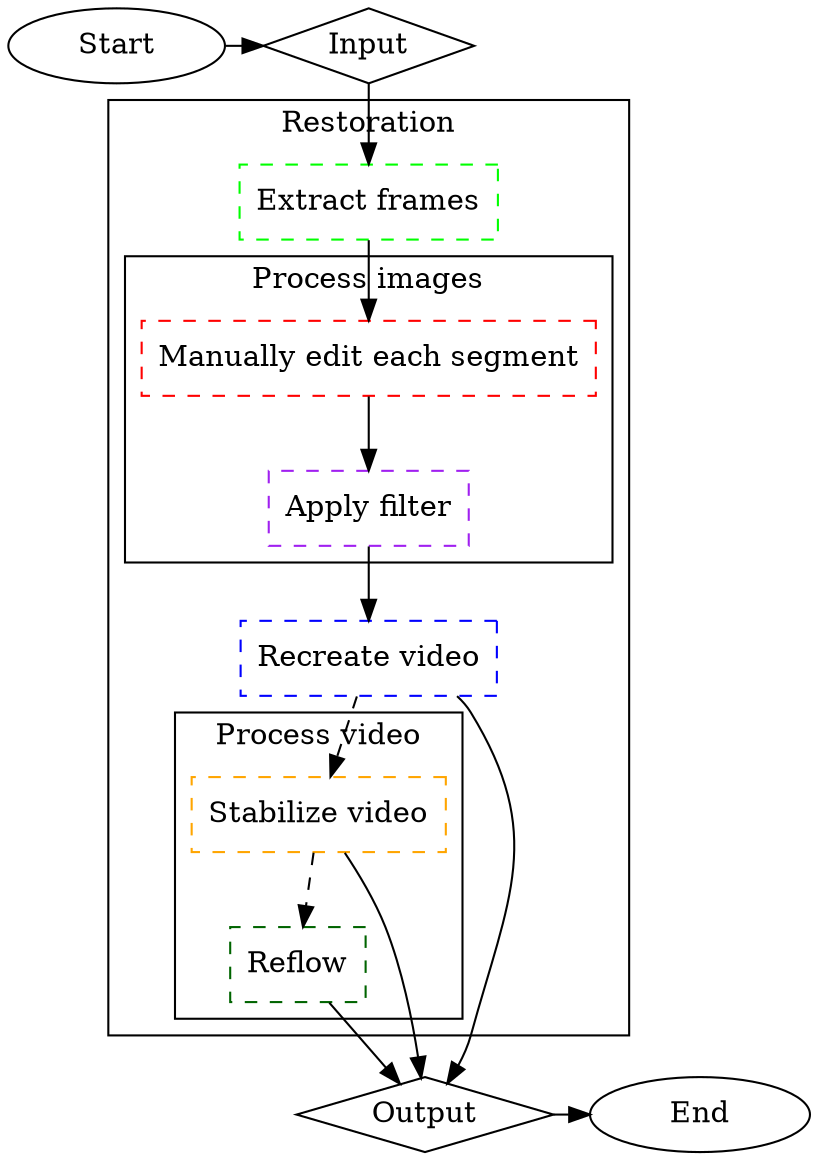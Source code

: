 digraph flowchart {
	compound=true;
	graph [color="black"];

	start [label="   Start   ", shape="ellipse"];
	end [label="    End    ", shape="ellipse"];

	subgraph cluster_imb {
		graph [label="Restoration", color="black"];
		input [label="Input", shape="diamond"];
		output [label="Output", shape="diamond"];
		
		extract_frames [label="Extract frames", shape="box", style="dashed", color="green"];
		recreate_video [label="Recreate video", shape="box", style="dashed", color="blue"];

		extract_frames -> manual_edit_filter;
		manual_edit_filter -> apply_filter;
		apply_filter -> recreate_video;
		recreate_video -> output;
		recreate_video -> stabilize [style="dashed"];
		stabilize -> output;
		stabilize -> reflow [style="dashed"];
		reflow -> output;

		subgraph cluster_images {
			graph [label="Process images", shape="box"];
			manual_edit_filter [label="Manually edit each segment", shape="box", style="dashed", color="red"];
			apply_filter [label="Apply filter", shape="box", style="dashed", color="purple"];
		}

		subgraph cluster_video {
			graph [label="Process video", shape="box"];
			stabilize [label="Stabilize video", shape="box", style="dashed", color="orange"];
			reflow [label="Reflow", shape="box", style="dashed", color="darkgreen"];
		}
	}

	start -> input;
	input -> extract_frames;
	output -> end;
	{rank=same; start; input}
	{rank=same; end; output}
}
